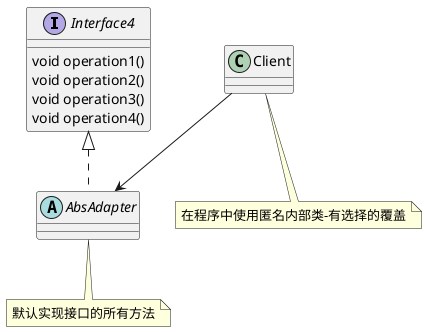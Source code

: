 @startuml

interface Interface4
Interface4 : void operation1()
Interface4 : void operation2()
Interface4 : void operation3()
Interface4 : void operation4()

abstract class AbsAdapter
Interface4 <|.. AbsAdapter
note "默认实现接口的所有方法" as n1
AbsAdapter .. n1

class Client
Client --> AbsAdapter
note "在程序中使用匿名内部类-有选择的覆盖" as n2
Client .. n2
@enduml